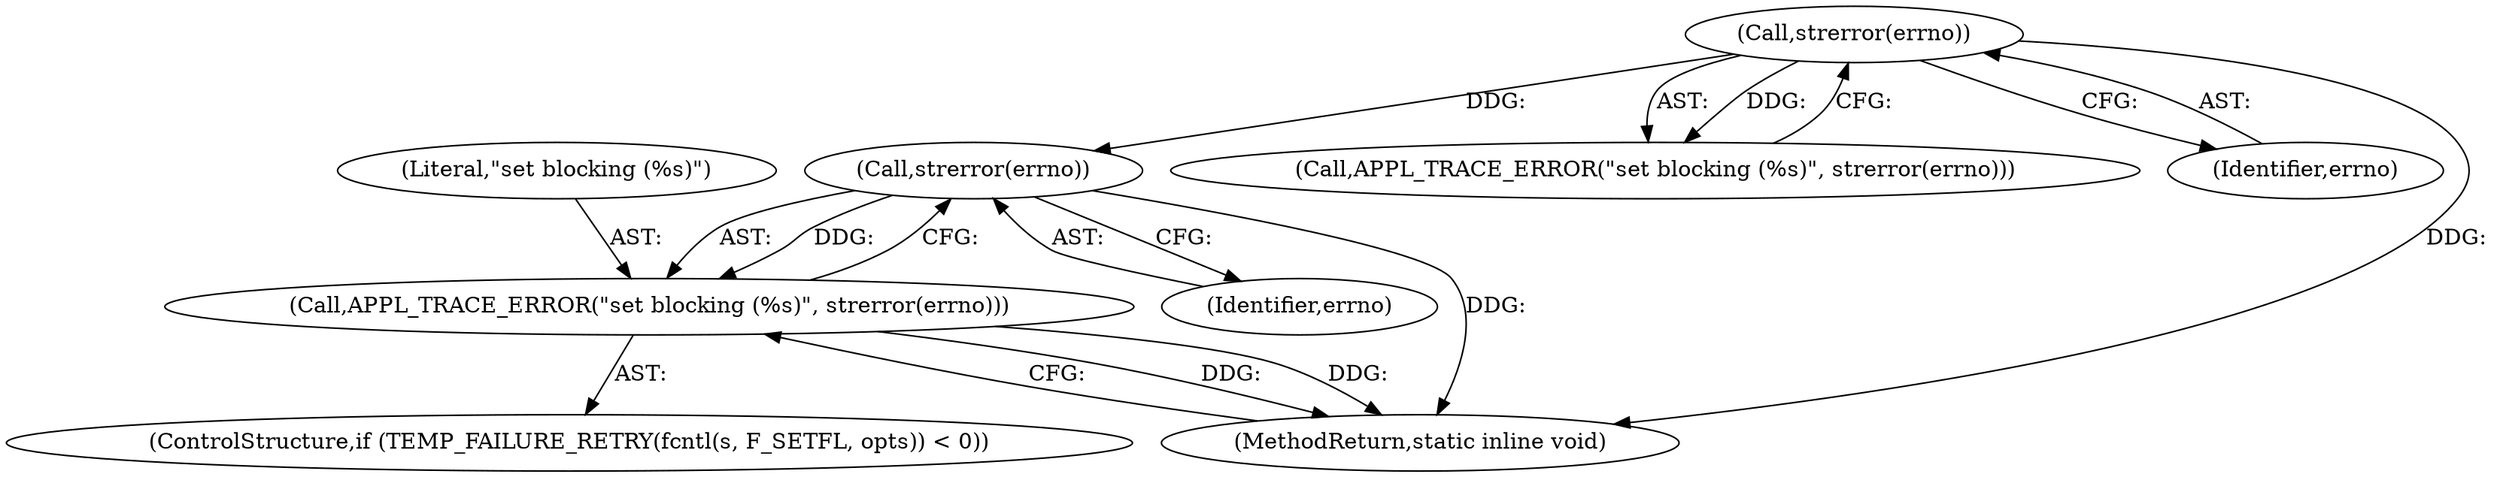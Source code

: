 digraph "0_Android_472271b153c5dc53c28beac55480a8d8434b2d5c_43@API" {
"1000138" [label="(Call,strerror(errno))"];
"1000117" [label="(Call,strerror(errno))"];
"1000136" [label="(Call,APPL_TRACE_ERROR(\"set blocking (%s)\", strerror(errno)))"];
"1000140" [label="(MethodReturn,static inline void)"];
"1000138" [label="(Call,strerror(errno))"];
"1000115" [label="(Call,APPL_TRACE_ERROR(\"set blocking (%s)\", strerror(errno)))"];
"1000136" [label="(Call,APPL_TRACE_ERROR(\"set blocking (%s)\", strerror(errno)))"];
"1000139" [label="(Identifier,errno)"];
"1000128" [label="(ControlStructure,if (TEMP_FAILURE_RETRY(fcntl(s, F_SETFL, opts)) < 0))"];
"1000118" [label="(Identifier,errno)"];
"1000117" [label="(Call,strerror(errno))"];
"1000137" [label="(Literal,\"set blocking (%s)\")"];
"1000138" -> "1000136"  [label="AST: "];
"1000138" -> "1000139"  [label="CFG: "];
"1000139" -> "1000138"  [label="AST: "];
"1000136" -> "1000138"  [label="CFG: "];
"1000138" -> "1000140"  [label="DDG: "];
"1000138" -> "1000136"  [label="DDG: "];
"1000117" -> "1000138"  [label="DDG: "];
"1000117" -> "1000115"  [label="AST: "];
"1000117" -> "1000118"  [label="CFG: "];
"1000118" -> "1000117"  [label="AST: "];
"1000115" -> "1000117"  [label="CFG: "];
"1000117" -> "1000140"  [label="DDG: "];
"1000117" -> "1000115"  [label="DDG: "];
"1000136" -> "1000128"  [label="AST: "];
"1000137" -> "1000136"  [label="AST: "];
"1000140" -> "1000136"  [label="CFG: "];
"1000136" -> "1000140"  [label="DDG: "];
"1000136" -> "1000140"  [label="DDG: "];
}
